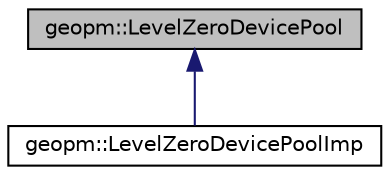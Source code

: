 digraph "geopm::LevelZeroDevicePool"
{
 // LATEX_PDF_SIZE
  edge [fontname="Helvetica",fontsize="10",labelfontname="Helvetica",labelfontsize="10"];
  node [fontname="Helvetica",fontsize="10",shape=record];
  Node1 [label="geopm::LevelZeroDevicePool",height=0.2,width=0.4,color="black", fillcolor="grey75", style="filled", fontcolor="black",tooltip=" "];
  Node1 -> Node2 [dir="back",color="midnightblue",fontsize="10",style="solid",fontname="Helvetica"];
  Node2 [label="geopm::LevelZeroDevicePoolImp",height=0.2,width=0.4,color="black", fillcolor="white", style="filled",URL="$classgeopm_1_1_level_zero_device_pool_imp.html",tooltip=" "];
}
